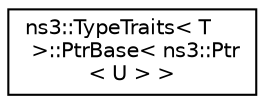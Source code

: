 digraph "Graphical Class Hierarchy"
{
 // LATEX_PDF_SIZE
  edge [fontname="Helvetica",fontsize="10",labelfontname="Helvetica",labelfontsize="10"];
  node [fontname="Helvetica",fontsize="10",shape=record];
  rankdir="LR";
  Node0 [label="ns3::TypeTraits\< T\l \>::PtrBase\< ns3::Ptr\l\< U \> \>",height=0.2,width=0.4,color="black", fillcolor="white", style="filled",URL="$structns3_1_1_type_traits_1_1_ptr_base_3_01ns3_1_1_ptr_3_01_u_01_4_01_4.html",tooltip="Base type of a Ptr."];
}
